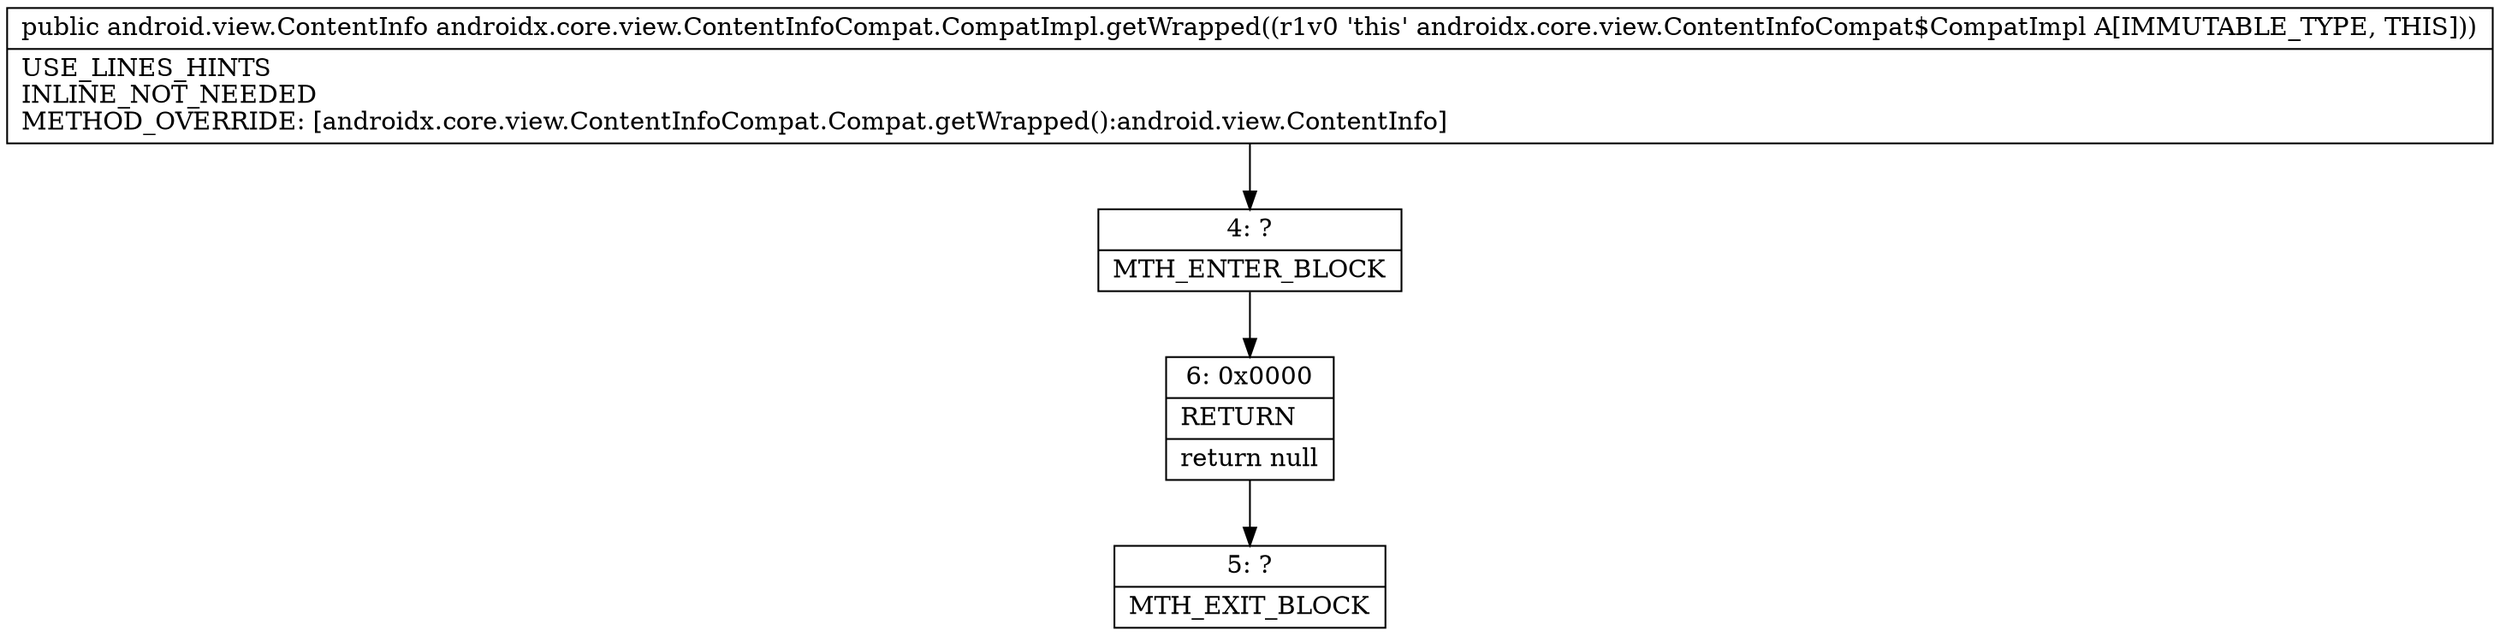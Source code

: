 digraph "CFG forandroidx.core.view.ContentInfoCompat.CompatImpl.getWrapped()Landroid\/view\/ContentInfo;" {
Node_4 [shape=record,label="{4\:\ ?|MTH_ENTER_BLOCK\l}"];
Node_6 [shape=record,label="{6\:\ 0x0000|RETURN\l|return null\l}"];
Node_5 [shape=record,label="{5\:\ ?|MTH_EXIT_BLOCK\l}"];
MethodNode[shape=record,label="{public android.view.ContentInfo androidx.core.view.ContentInfoCompat.CompatImpl.getWrapped((r1v0 'this' androidx.core.view.ContentInfoCompat$CompatImpl A[IMMUTABLE_TYPE, THIS]))  | USE_LINES_HINTS\lINLINE_NOT_NEEDED\lMETHOD_OVERRIDE: [androidx.core.view.ContentInfoCompat.Compat.getWrapped():android.view.ContentInfo]\l}"];
MethodNode -> Node_4;Node_4 -> Node_6;
Node_6 -> Node_5;
}

